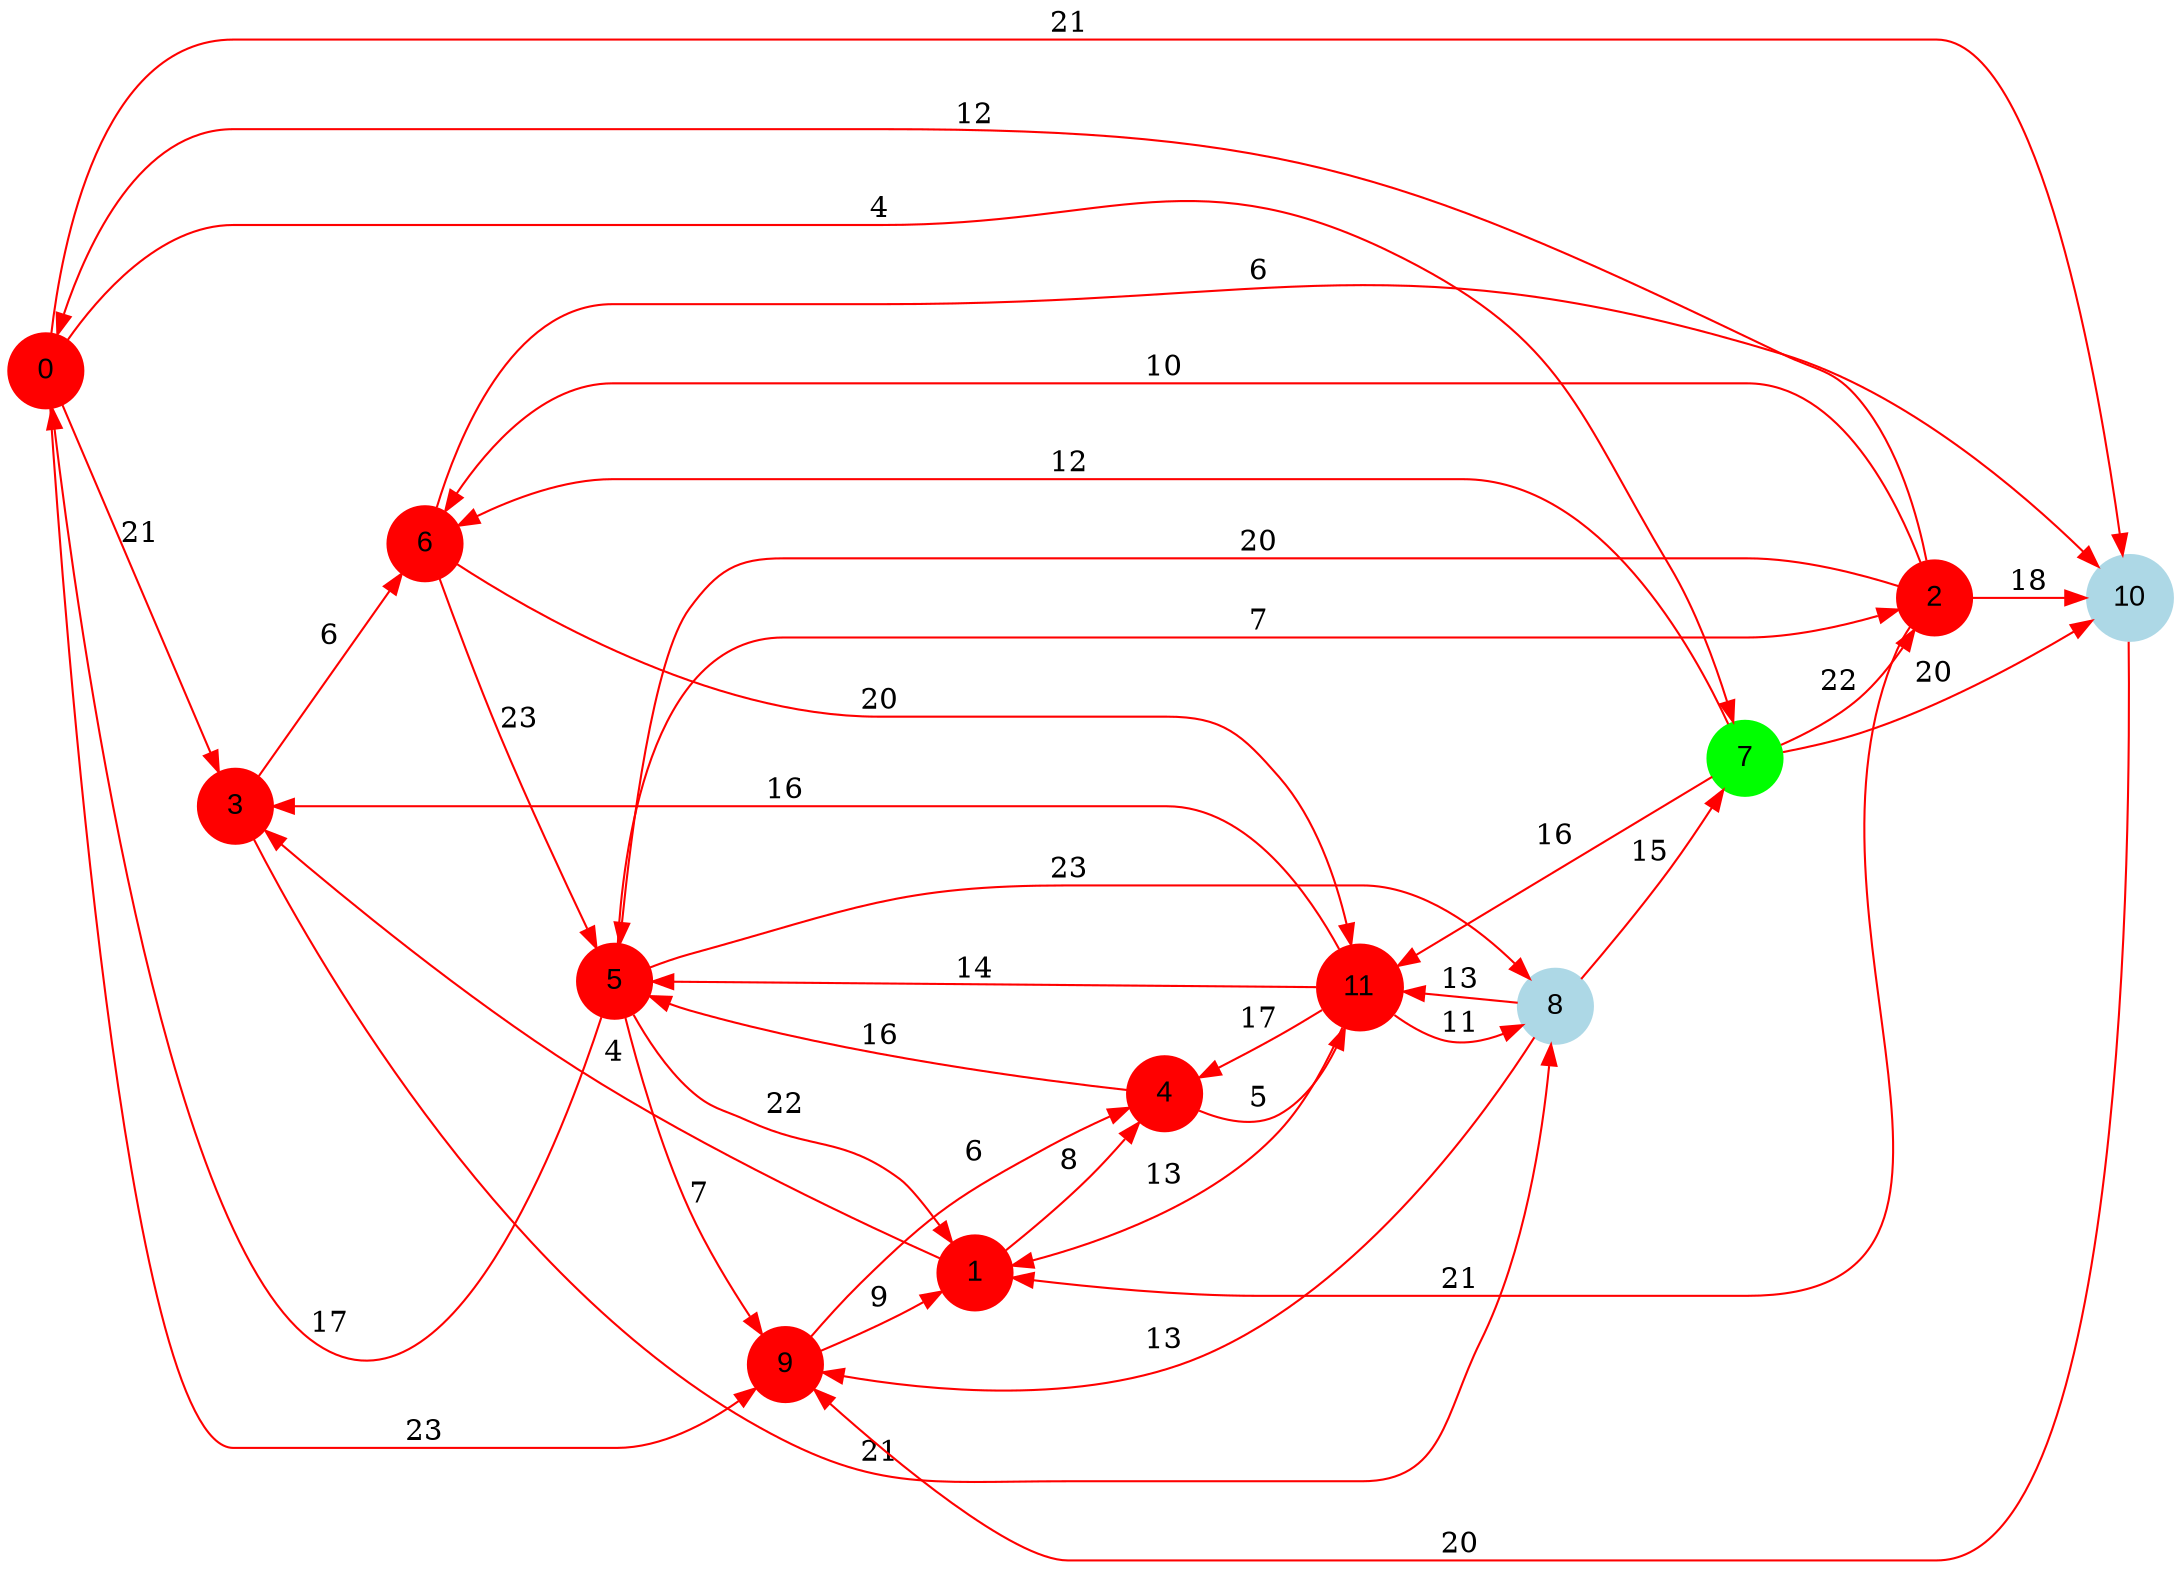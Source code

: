 digraph graphe {
rankdir = LR;
edge [color=red];
0 [fontname="Arial", shape = circle, color=red, style=filled];
1 [fontname="Arial", shape = circle, color=red, style=filled];
2 [fontname="Arial", shape = circle, color=red, style=filled];
3 [fontname="Arial", shape = circle, color=red, style=filled];
4 [fontname="Arial", shape = circle, color=red, style=filled];
5 [fontname="Arial", shape = circle, color=red, style=filled];
6 [fontname="Arial", shape = circle, color=red, style=filled];
7 [fontname="Arial", shape = circle, color=green, style=filled];
8 [fontname="Arial", shape = circle, color=lightblue, style=filled];
9 [fontname="Arial", shape = circle, color=red, style=filled];
10 [fontname="Arial", shape = circle, color=lightblue, style=filled];
11 [fontname="Arial", shape = circle, color=red, style=filled];
	0 -> 3 [label = "21"];
	0 -> 7 [label = "4"];
	0 -> 9 [label = "23"];
	0 -> 10 [label = "21"];
	1 -> 3 [label = "4"];
	1 -> 4 [label = "8"];
	2 -> 0 [label = "12"];
	2 -> 1 [label = "21"];
	2 -> 5 [label = "20"];
	2 -> 6 [label = "10"];
	2 -> 10 [label = "18"];
	3 -> 6 [label = "6"];
	3 -> 8 [label = "21"];
	4 -> 5 [label = "16"];
	4 -> 11 [label = "5"];
	5 -> 0 [label = "17"];
	5 -> 1 [label = "22"];
	5 -> 2 [label = "7"];
	5 -> 8 [label = "23"];
	5 -> 9 [label = "7"];
	6 -> 5 [label = "23"];
	6 -> 10 [label = "6"];
	6 -> 11 [label = "20"];
	7 -> 2 [label = "22"];
	7 -> 6 [label = "12"];
	7 -> 10 [label = "20"];
	7 -> 11 [label = "16"];
	8 -> 7 [label = "15"];
	8 -> 9 [label = "13"];
	8 -> 11 [label = "13"];
	9 -> 1 [label = "9"];
	9 -> 4 [label = "6"];
	10 -> 9 [label = "20"];
	11 -> 1 [label = "13"];
	11 -> 3 [label = "16"];
	11 -> 4 [label = "17"];
	11 -> 5 [label = "14"];
	11 -> 8 [label = "11"];
}